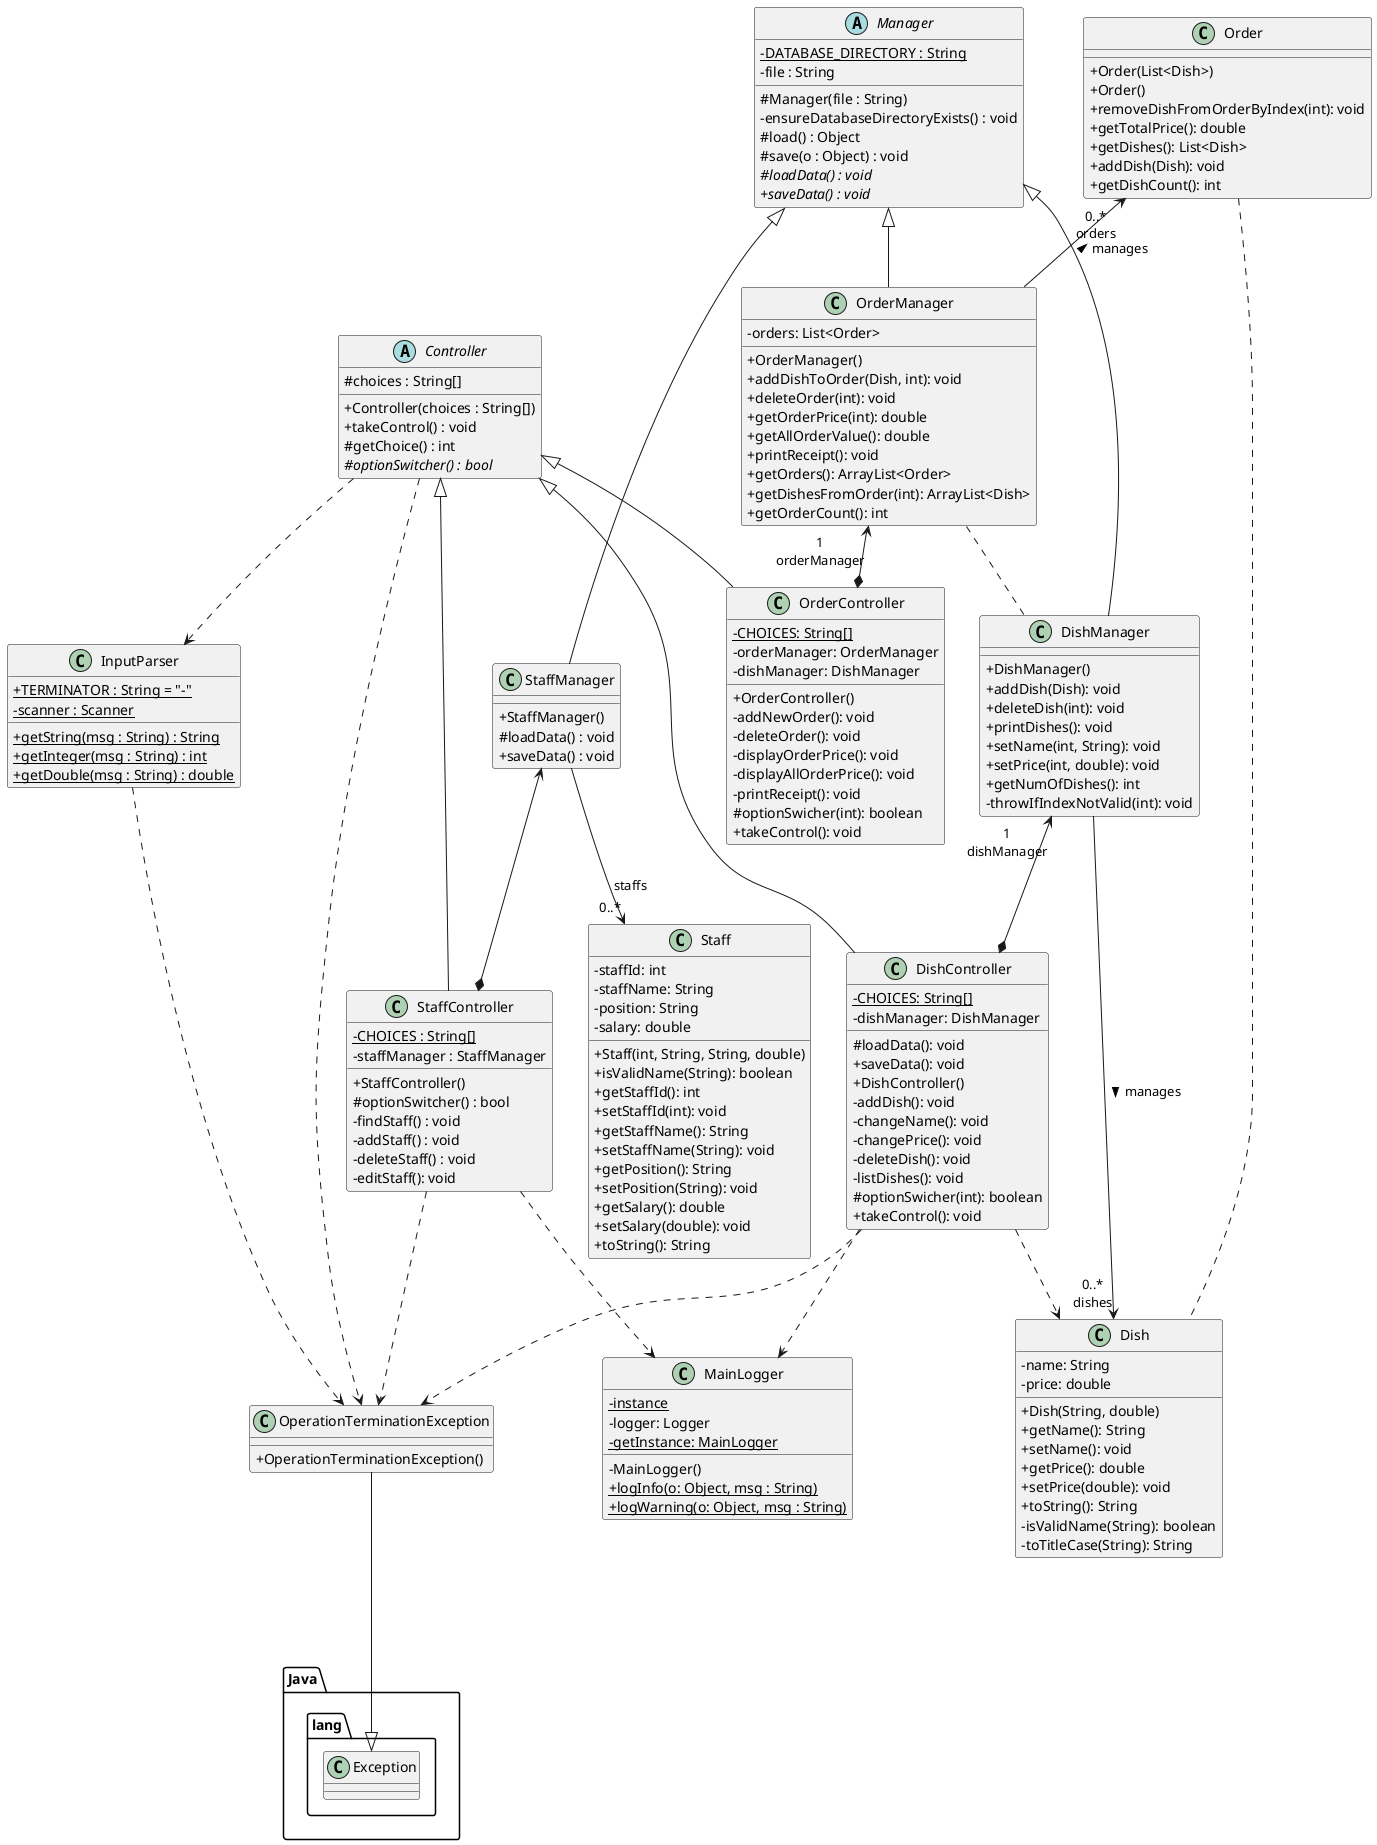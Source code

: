 @startuml
skinparam classAttributeIconSize 0
abstract class Manager {
-{static}DATABASE_DIRECTORY : String
-file : String
#Manager(file : String)
-ensureDatabaseDirectoryExists() : void
#load() : Object
#save(o : Object) : void
#{abstract}loadData() : void
+{abstract}saveData() : void
}

class StaffManager {
+StaffManager()
#loadData() : void
+saveData() : void
}

abstract class Controller {
#choices : String[]
+Controller(choices : String[])
+takeControl() : void
#getChoice() : int
#{abstract}optionSwitcher() : bool
}

class StaffController {
-{static}CHOICES : String[]
-staffManager : StaffManager
+StaffController()
#optionSwitcher() : bool
-findStaff() : void
-addStaff() : void
-deleteStaff() : void
-editStaff(): void
}

class Staff {
    -staffId: int
    -staffName: String
    -position: String
    -salary: double
    +Staff(int, String, String, double)
    +isValidName(String): boolean
    +getStaffId(): int
    +setStaffId(int): void
    +getStaffName(): String
    +setStaffName(String): void
    +getPosition(): String
    +setPosition(String): void
    +getSalary(): double
    +setSalary(double): void
    +toString(): String
}

class InputParser {
+{static}TERMINATOR : String = "-"
-{static}scanner : Scanner
+{static}getString(msg : String) : String
+{static}getInteger(msg : String) : int
+{static}getDouble(msg : String) : double
}

class Dish {
    -name: String
    -price: double
    +Dish(String, double)
    +getName(): String
    +setName(): void
    +getPrice(): double
    +setPrice(double): void
    +toString(): String
    -isValidName(String): boolean
    -toTitleCase(String): String
}

class DishManager {
    +DishManager()
    +addDish(Dish): void
    +deleteDish(int): void
    +printDishes(): void
    +setName(int, String): void
    +setPrice(int, double): void
    +getNumOfDishes(): int
    -throwIfIndexNotValid(int): void
}

class DishController {
    -{static}CHOICES: String[]
    -dishManager: DishManager
    #loadData(): void
    +saveData(): void
    +DishController()
    -addDish(): void
    -changeName(): void
    -changePrice(): void
    -deleteDish(): void
    -listDishes(): void
    #optionSwicher(int): boolean
    +takeControl(): void
}

class MainLogger {
    -{static}instance
    -logger: Logger
    -MainLogger()
    -{static}getInstance: MainLogger
    +{static}logInfo(o: Object, msg : String)
    +{static}logWarning(o: Object, msg : String)
}

class OperationTerminationException {
    +OperationTerminationException()
}

'Exception
OperationTerminationException ---|> Java.lang.Exception
InputParser ..> OperationTerminationException
Controller ..> OperationTerminationException
StaffController ..> OperationTerminationException
DishController ..> OperationTerminationException

'Logger
DishController ..> MainLogger
StaffController ..> MainLogger

class Order {
    +Order(List<Dish>)
    +Order()
    +removeDishFromOrderByIndex(int): void
    +getTotalPrice(): double
    +getDishes(): List<Dish>
    +addDish(Dish): void
    +getDishCount(): int
}

class OrderManager {
    -orders: List<Order>
    +OrderManager()
    +addDishToOrder(Dish, int): void
    +deleteOrder(int): void
    +getOrderPrice(int): double
    +getAllOrderValue(): double
    +printReceipt(): void
    +getOrders(): ArrayList<Order>
    +getDishesFromOrder(int): ArrayList<Dish>
    +getOrderCount(): int
}

class OrderController {
    -{static}CHOICES: String[]
    -orderManager: OrderManager
    -dishManager: DishManager
    +OrderController()
    -addNewOrder(): void
    -deleteOrder(): void
    -displayOrderPrice(): void
    -displayAllOrderPrice(): void
    -printReceipt(): void
    #optionSwicher(int): boolean
    +takeControl(): void
}

'Staff relations
Manager <|--- StaffManager
StaffManager <--* StaffController
Controller <|--- StaffController
Controller ..> InputParser
StaffManager --> "0..*" Staff : staffs

'Dish relations
Manager <|-- DishManager
Controller <|-- DishController
Dish "0..*\ndishes" <-- DishManager: manages <
DishManager "1\ndishManager" <--* DishController
DishController .-> Dish

'Order relations
Manager <|-- OrderManager
Controller <|-- OrderController
Order "0..*\norders" <-- OrderManager: manages <
OrderManager "1\norderManager" <--* OrderController
OrderManager .. DishManager
Order .. Dish

@enduml